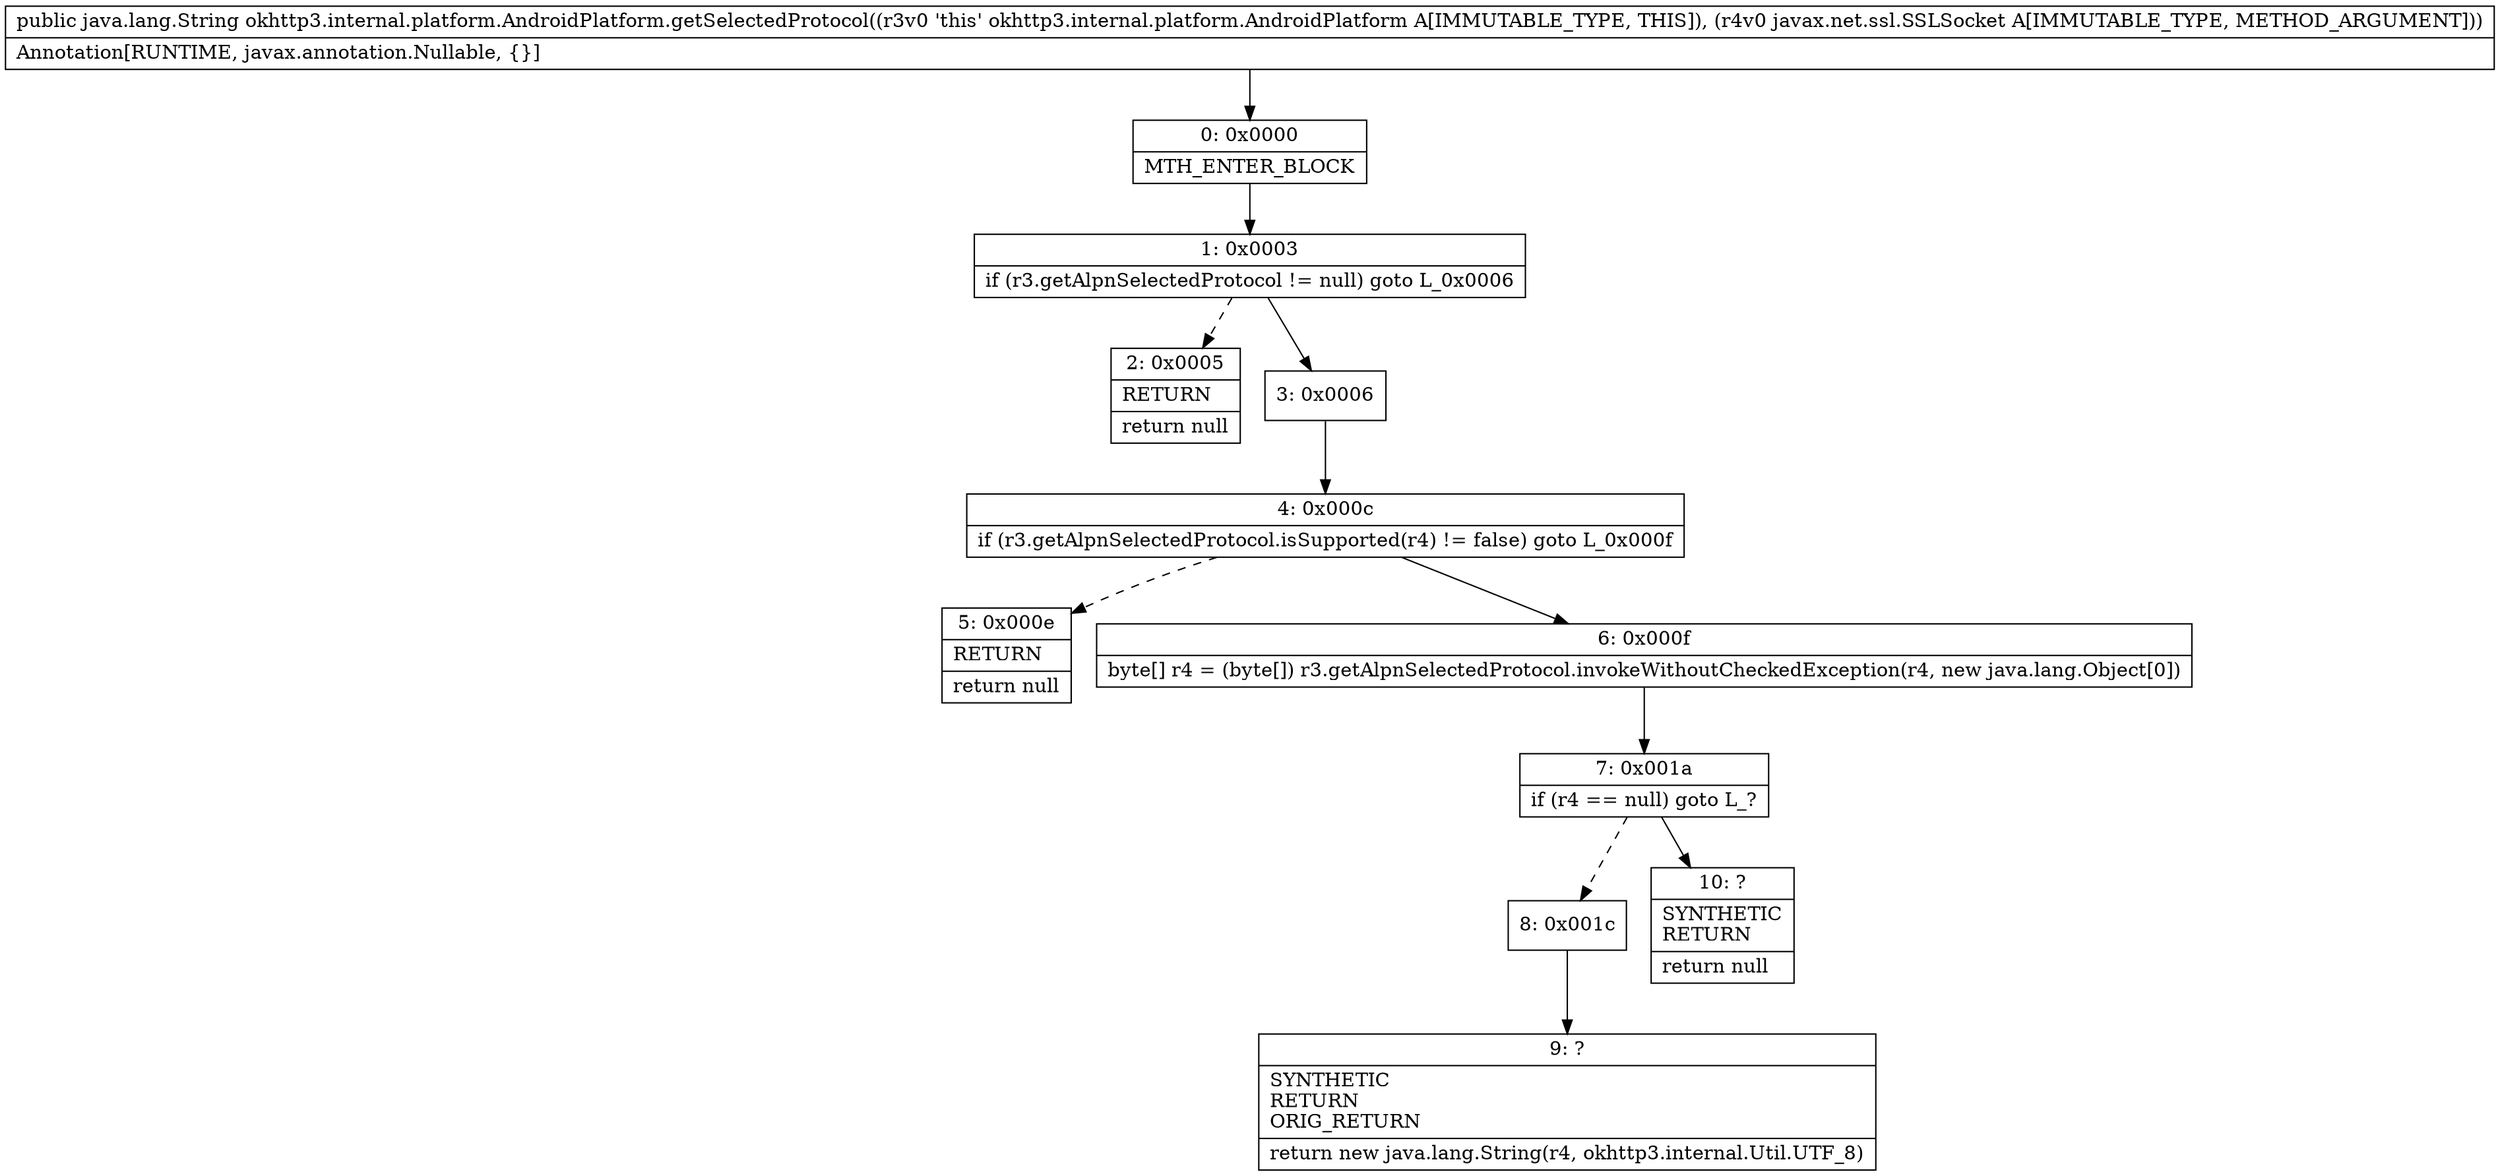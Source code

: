 digraph "CFG forokhttp3.internal.platform.AndroidPlatform.getSelectedProtocol(Ljavax\/net\/ssl\/SSLSocket;)Ljava\/lang\/String;" {
Node_0 [shape=record,label="{0\:\ 0x0000|MTH_ENTER_BLOCK\l}"];
Node_1 [shape=record,label="{1\:\ 0x0003|if (r3.getAlpnSelectedProtocol != null) goto L_0x0006\l}"];
Node_2 [shape=record,label="{2\:\ 0x0005|RETURN\l|return null\l}"];
Node_3 [shape=record,label="{3\:\ 0x0006}"];
Node_4 [shape=record,label="{4\:\ 0x000c|if (r3.getAlpnSelectedProtocol.isSupported(r4) != false) goto L_0x000f\l}"];
Node_5 [shape=record,label="{5\:\ 0x000e|RETURN\l|return null\l}"];
Node_6 [shape=record,label="{6\:\ 0x000f|byte[] r4 = (byte[]) r3.getAlpnSelectedProtocol.invokeWithoutCheckedException(r4, new java.lang.Object[0])\l}"];
Node_7 [shape=record,label="{7\:\ 0x001a|if (r4 == null) goto L_?\l}"];
Node_8 [shape=record,label="{8\:\ 0x001c}"];
Node_9 [shape=record,label="{9\:\ ?|SYNTHETIC\lRETURN\lORIG_RETURN\l|return new java.lang.String(r4, okhttp3.internal.Util.UTF_8)\l}"];
Node_10 [shape=record,label="{10\:\ ?|SYNTHETIC\lRETURN\l|return null\l}"];
MethodNode[shape=record,label="{public java.lang.String okhttp3.internal.platform.AndroidPlatform.getSelectedProtocol((r3v0 'this' okhttp3.internal.platform.AndroidPlatform A[IMMUTABLE_TYPE, THIS]), (r4v0 javax.net.ssl.SSLSocket A[IMMUTABLE_TYPE, METHOD_ARGUMENT]))  | Annotation[RUNTIME, javax.annotation.Nullable, \{\}]\l}"];
MethodNode -> Node_0;
Node_0 -> Node_1;
Node_1 -> Node_2[style=dashed];
Node_1 -> Node_3;
Node_3 -> Node_4;
Node_4 -> Node_5[style=dashed];
Node_4 -> Node_6;
Node_6 -> Node_7;
Node_7 -> Node_8[style=dashed];
Node_7 -> Node_10;
Node_8 -> Node_9;
}

